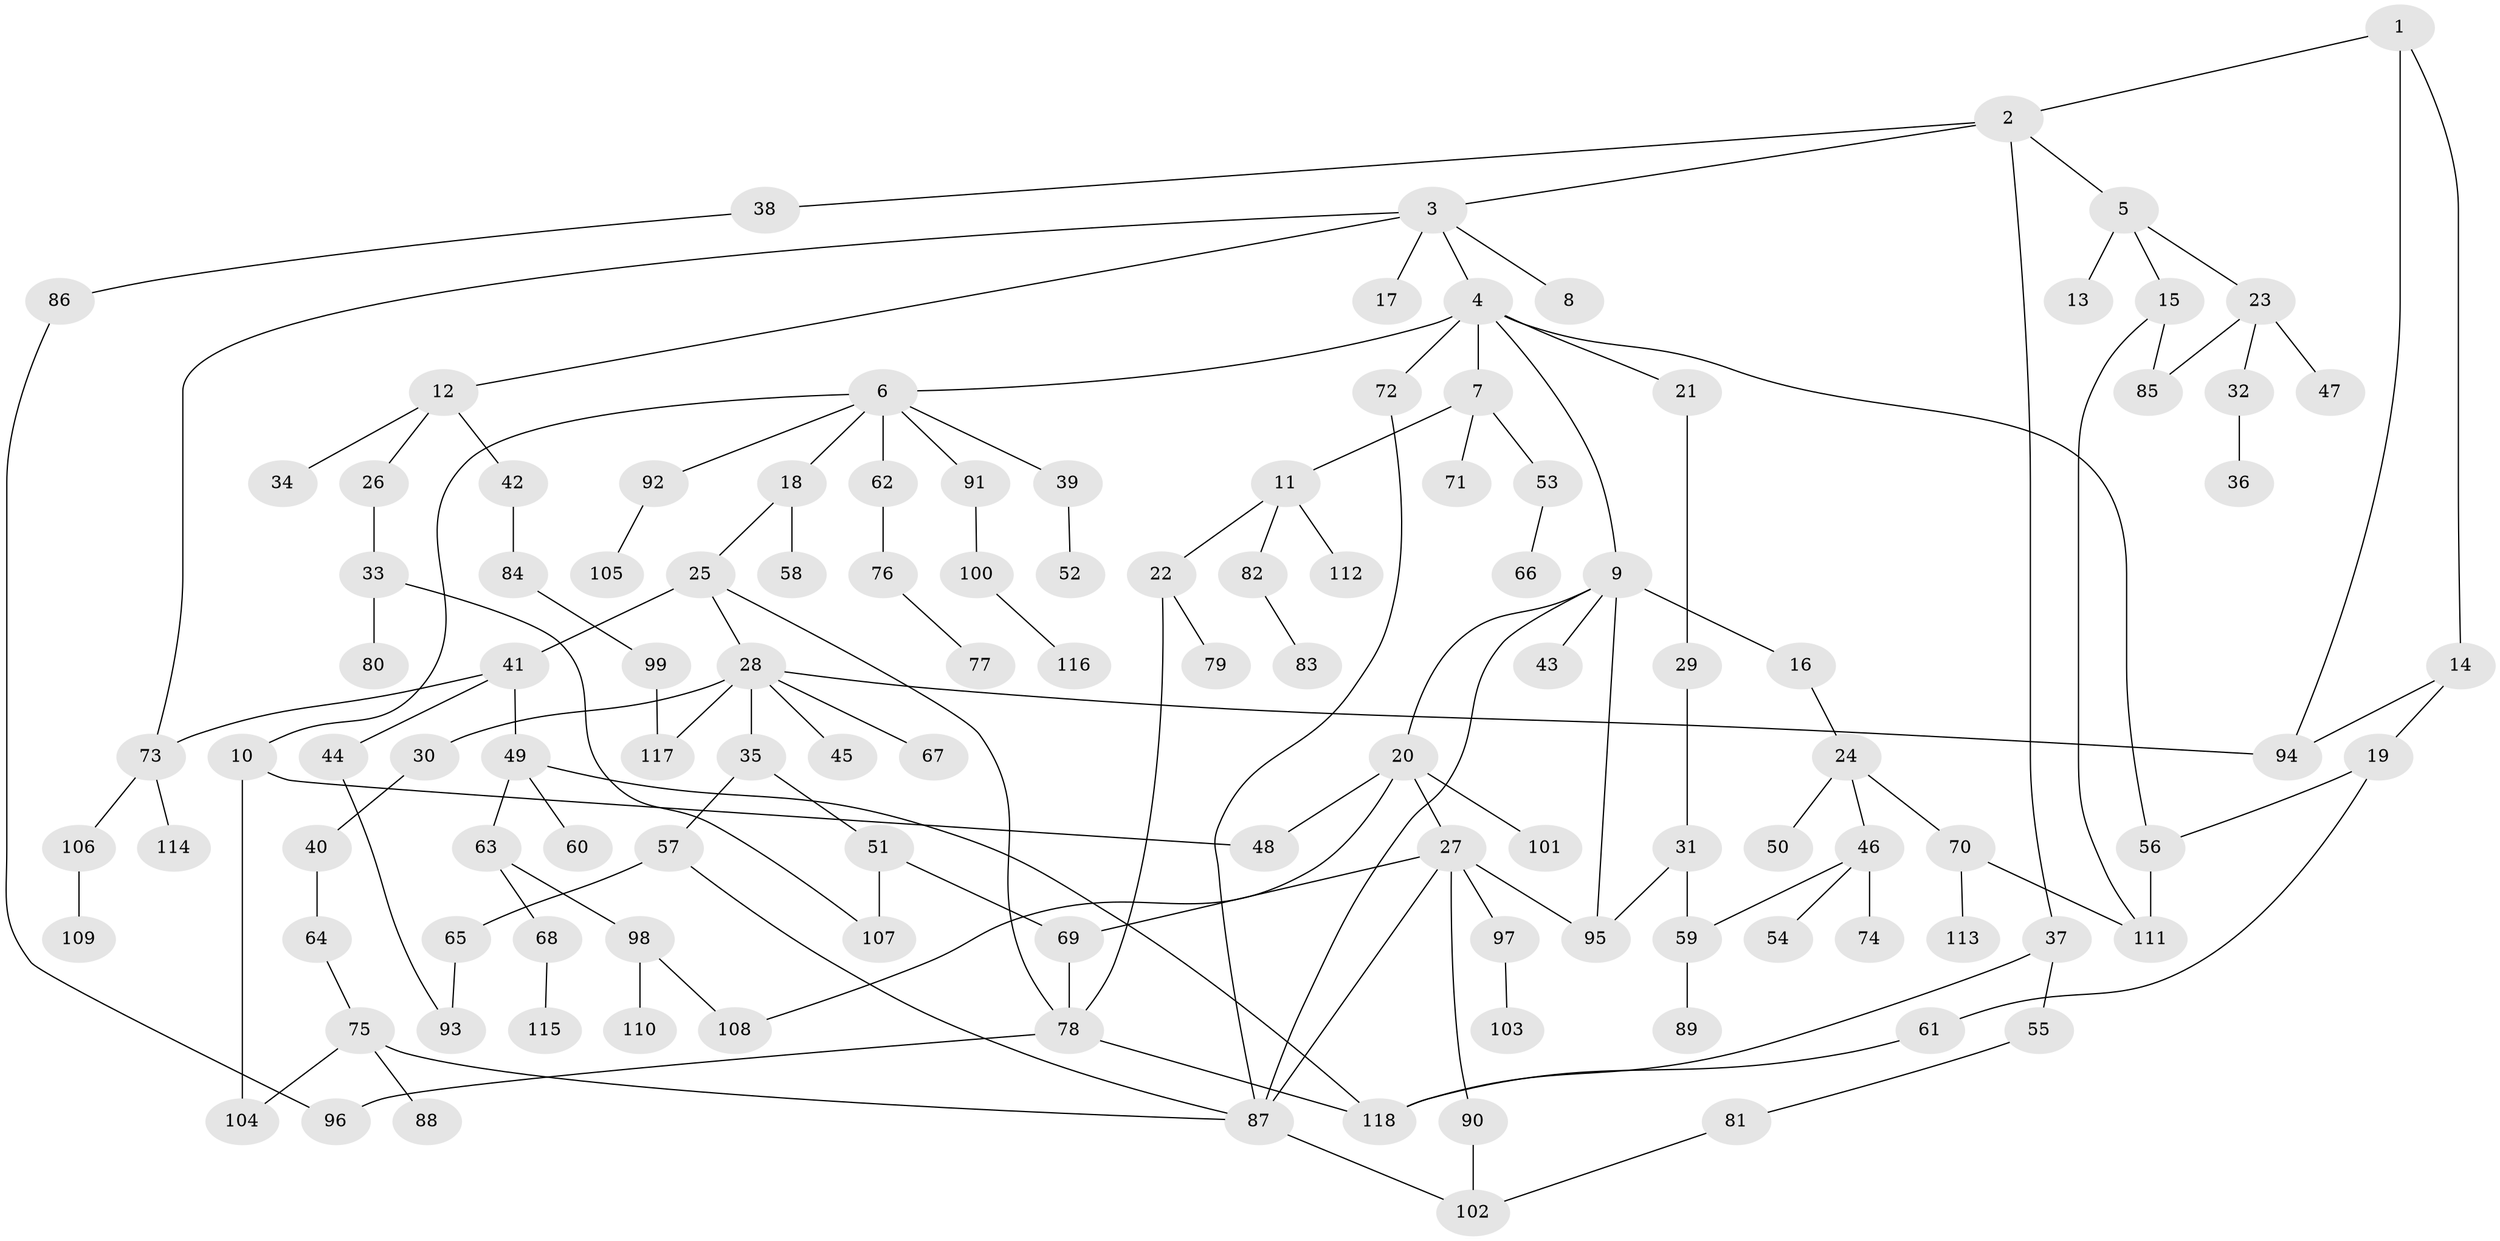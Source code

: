 // coarse degree distribution, {4: 0.10204081632653061, 6: 0.08163265306122448, 9: 0.02040816326530612, 3: 0.2653061224489796, 7: 0.02040816326530612, 2: 0.2653061224489796, 8: 0.02040816326530612, 5: 0.02040816326530612, 1: 0.20408163265306123}
// Generated by graph-tools (version 1.1) at 2025/48/03/04/25 22:48:46]
// undirected, 118 vertices, 146 edges
graph export_dot {
  node [color=gray90,style=filled];
  1;
  2;
  3;
  4;
  5;
  6;
  7;
  8;
  9;
  10;
  11;
  12;
  13;
  14;
  15;
  16;
  17;
  18;
  19;
  20;
  21;
  22;
  23;
  24;
  25;
  26;
  27;
  28;
  29;
  30;
  31;
  32;
  33;
  34;
  35;
  36;
  37;
  38;
  39;
  40;
  41;
  42;
  43;
  44;
  45;
  46;
  47;
  48;
  49;
  50;
  51;
  52;
  53;
  54;
  55;
  56;
  57;
  58;
  59;
  60;
  61;
  62;
  63;
  64;
  65;
  66;
  67;
  68;
  69;
  70;
  71;
  72;
  73;
  74;
  75;
  76;
  77;
  78;
  79;
  80;
  81;
  82;
  83;
  84;
  85;
  86;
  87;
  88;
  89;
  90;
  91;
  92;
  93;
  94;
  95;
  96;
  97;
  98;
  99;
  100;
  101;
  102;
  103;
  104;
  105;
  106;
  107;
  108;
  109;
  110;
  111;
  112;
  113;
  114;
  115;
  116;
  117;
  118;
  1 -- 2;
  1 -- 14;
  1 -- 94;
  2 -- 3;
  2 -- 5;
  2 -- 37;
  2 -- 38;
  3 -- 4;
  3 -- 8;
  3 -- 12;
  3 -- 17;
  3 -- 73;
  4 -- 6;
  4 -- 7;
  4 -- 9;
  4 -- 21;
  4 -- 72;
  4 -- 56;
  5 -- 13;
  5 -- 15;
  5 -- 23;
  6 -- 10;
  6 -- 18;
  6 -- 39;
  6 -- 62;
  6 -- 91;
  6 -- 92;
  7 -- 11;
  7 -- 53;
  7 -- 71;
  9 -- 16;
  9 -- 20;
  9 -- 43;
  9 -- 95;
  9 -- 87;
  10 -- 48;
  10 -- 104;
  11 -- 22;
  11 -- 82;
  11 -- 112;
  12 -- 26;
  12 -- 34;
  12 -- 42;
  14 -- 19;
  14 -- 94;
  15 -- 111;
  15 -- 85;
  16 -- 24;
  18 -- 25;
  18 -- 58;
  19 -- 56;
  19 -- 61;
  20 -- 27;
  20 -- 48;
  20 -- 101;
  20 -- 108;
  21 -- 29;
  22 -- 79;
  22 -- 78;
  23 -- 32;
  23 -- 47;
  23 -- 85;
  24 -- 46;
  24 -- 50;
  24 -- 70;
  25 -- 28;
  25 -- 41;
  25 -- 78;
  26 -- 33;
  27 -- 90;
  27 -- 95;
  27 -- 97;
  27 -- 69;
  27 -- 87;
  28 -- 30;
  28 -- 35;
  28 -- 45;
  28 -- 67;
  28 -- 94;
  28 -- 117;
  29 -- 31;
  30 -- 40;
  31 -- 59;
  31 -- 95;
  32 -- 36;
  33 -- 80;
  33 -- 107;
  35 -- 51;
  35 -- 57;
  37 -- 55;
  37 -- 118;
  38 -- 86;
  39 -- 52;
  40 -- 64;
  41 -- 44;
  41 -- 49;
  41 -- 73;
  42 -- 84;
  44 -- 93;
  46 -- 54;
  46 -- 74;
  46 -- 59;
  49 -- 60;
  49 -- 63;
  49 -- 118;
  51 -- 69;
  51 -- 107;
  53 -- 66;
  55 -- 81;
  56 -- 111;
  57 -- 65;
  57 -- 87;
  59 -- 89;
  61 -- 118;
  62 -- 76;
  63 -- 68;
  63 -- 98;
  64 -- 75;
  65 -- 93;
  68 -- 115;
  69 -- 78;
  70 -- 111;
  70 -- 113;
  72 -- 87;
  73 -- 106;
  73 -- 114;
  75 -- 88;
  75 -- 104;
  75 -- 87;
  76 -- 77;
  78 -- 96;
  78 -- 118;
  81 -- 102;
  82 -- 83;
  84 -- 99;
  86 -- 96;
  87 -- 102;
  90 -- 102;
  91 -- 100;
  92 -- 105;
  97 -- 103;
  98 -- 108;
  98 -- 110;
  99 -- 117;
  100 -- 116;
  106 -- 109;
}
